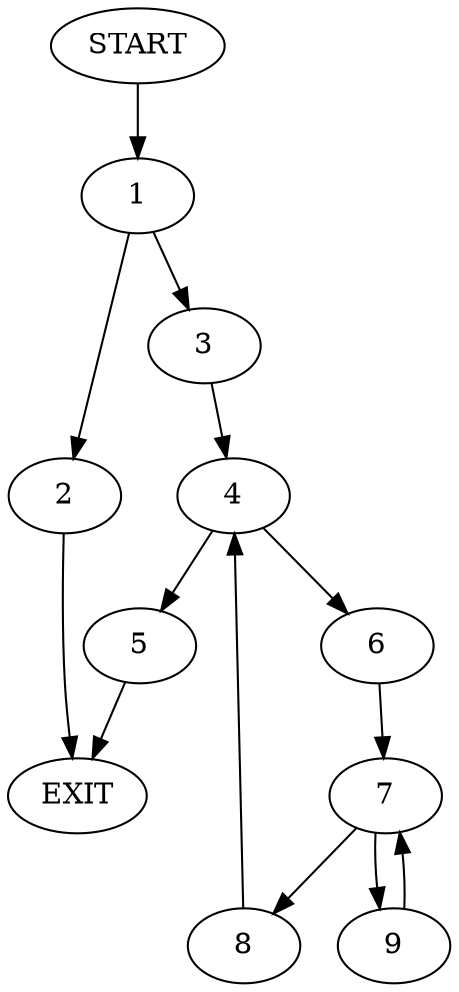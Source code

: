 digraph {
0 [label="START"]
10 [label="EXIT"]
0 -> 1
1 -> 2
1 -> 3
2 -> 10
3 -> 4
4 -> 5
4 -> 6
6 -> 7
5 -> 10
7 -> 8
7 -> 9
9 -> 7
8 -> 4
}
